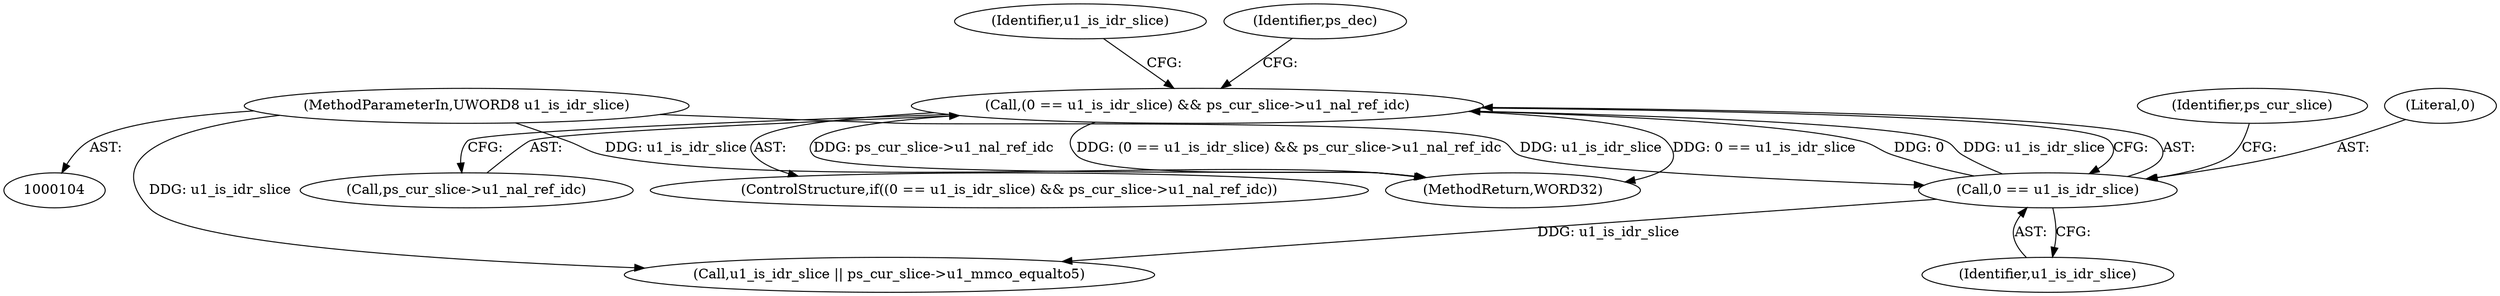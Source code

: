 digraph "0_Android_326fe991a4b7971e8aeaf4ac775491dd8abd85bb_0@pointer" {
"1000180" [label="(Call,(0 == u1_is_idr_slice) && ps_cur_slice->u1_nal_ref_idc)"];
"1000181" [label="(Call,0 == u1_is_idr_slice)"];
"1000106" [label="(MethodParameterIn,UWORD8 u1_is_idr_slice)"];
"1000185" [label="(Identifier,ps_cur_slice)"];
"1000196" [label="(Identifier,u1_is_idr_slice)"];
"1000180" [label="(Call,(0 == u1_is_idr_slice) && ps_cur_slice->u1_nal_ref_idc)"];
"1000179" [label="(ControlStructure,if((0 == u1_is_idr_slice) && ps_cur_slice->u1_nal_ref_idc))"];
"1000189" [label="(Identifier,ps_dec)"];
"1000183" [label="(Identifier,u1_is_idr_slice)"];
"1000184" [label="(Call,ps_cur_slice->u1_nal_ref_idc)"];
"1000106" [label="(MethodParameterIn,UWORD8 u1_is_idr_slice)"];
"1000306" [label="(MethodReturn,WORD32)"];
"1000182" [label="(Literal,0)"];
"1000195" [label="(Call,u1_is_idr_slice || ps_cur_slice->u1_mmco_equalto5)"];
"1000181" [label="(Call,0 == u1_is_idr_slice)"];
"1000180" -> "1000179"  [label="AST: "];
"1000180" -> "1000181"  [label="CFG: "];
"1000180" -> "1000184"  [label="CFG: "];
"1000181" -> "1000180"  [label="AST: "];
"1000184" -> "1000180"  [label="AST: "];
"1000189" -> "1000180"  [label="CFG: "];
"1000196" -> "1000180"  [label="CFG: "];
"1000180" -> "1000306"  [label="DDG: 0 == u1_is_idr_slice"];
"1000180" -> "1000306"  [label="DDG: ps_cur_slice->u1_nal_ref_idc"];
"1000180" -> "1000306"  [label="DDG: (0 == u1_is_idr_slice) && ps_cur_slice->u1_nal_ref_idc"];
"1000181" -> "1000180"  [label="DDG: 0"];
"1000181" -> "1000180"  [label="DDG: u1_is_idr_slice"];
"1000181" -> "1000183"  [label="CFG: "];
"1000182" -> "1000181"  [label="AST: "];
"1000183" -> "1000181"  [label="AST: "];
"1000185" -> "1000181"  [label="CFG: "];
"1000106" -> "1000181"  [label="DDG: u1_is_idr_slice"];
"1000181" -> "1000195"  [label="DDG: u1_is_idr_slice"];
"1000106" -> "1000104"  [label="AST: "];
"1000106" -> "1000306"  [label="DDG: u1_is_idr_slice"];
"1000106" -> "1000195"  [label="DDG: u1_is_idr_slice"];
}
